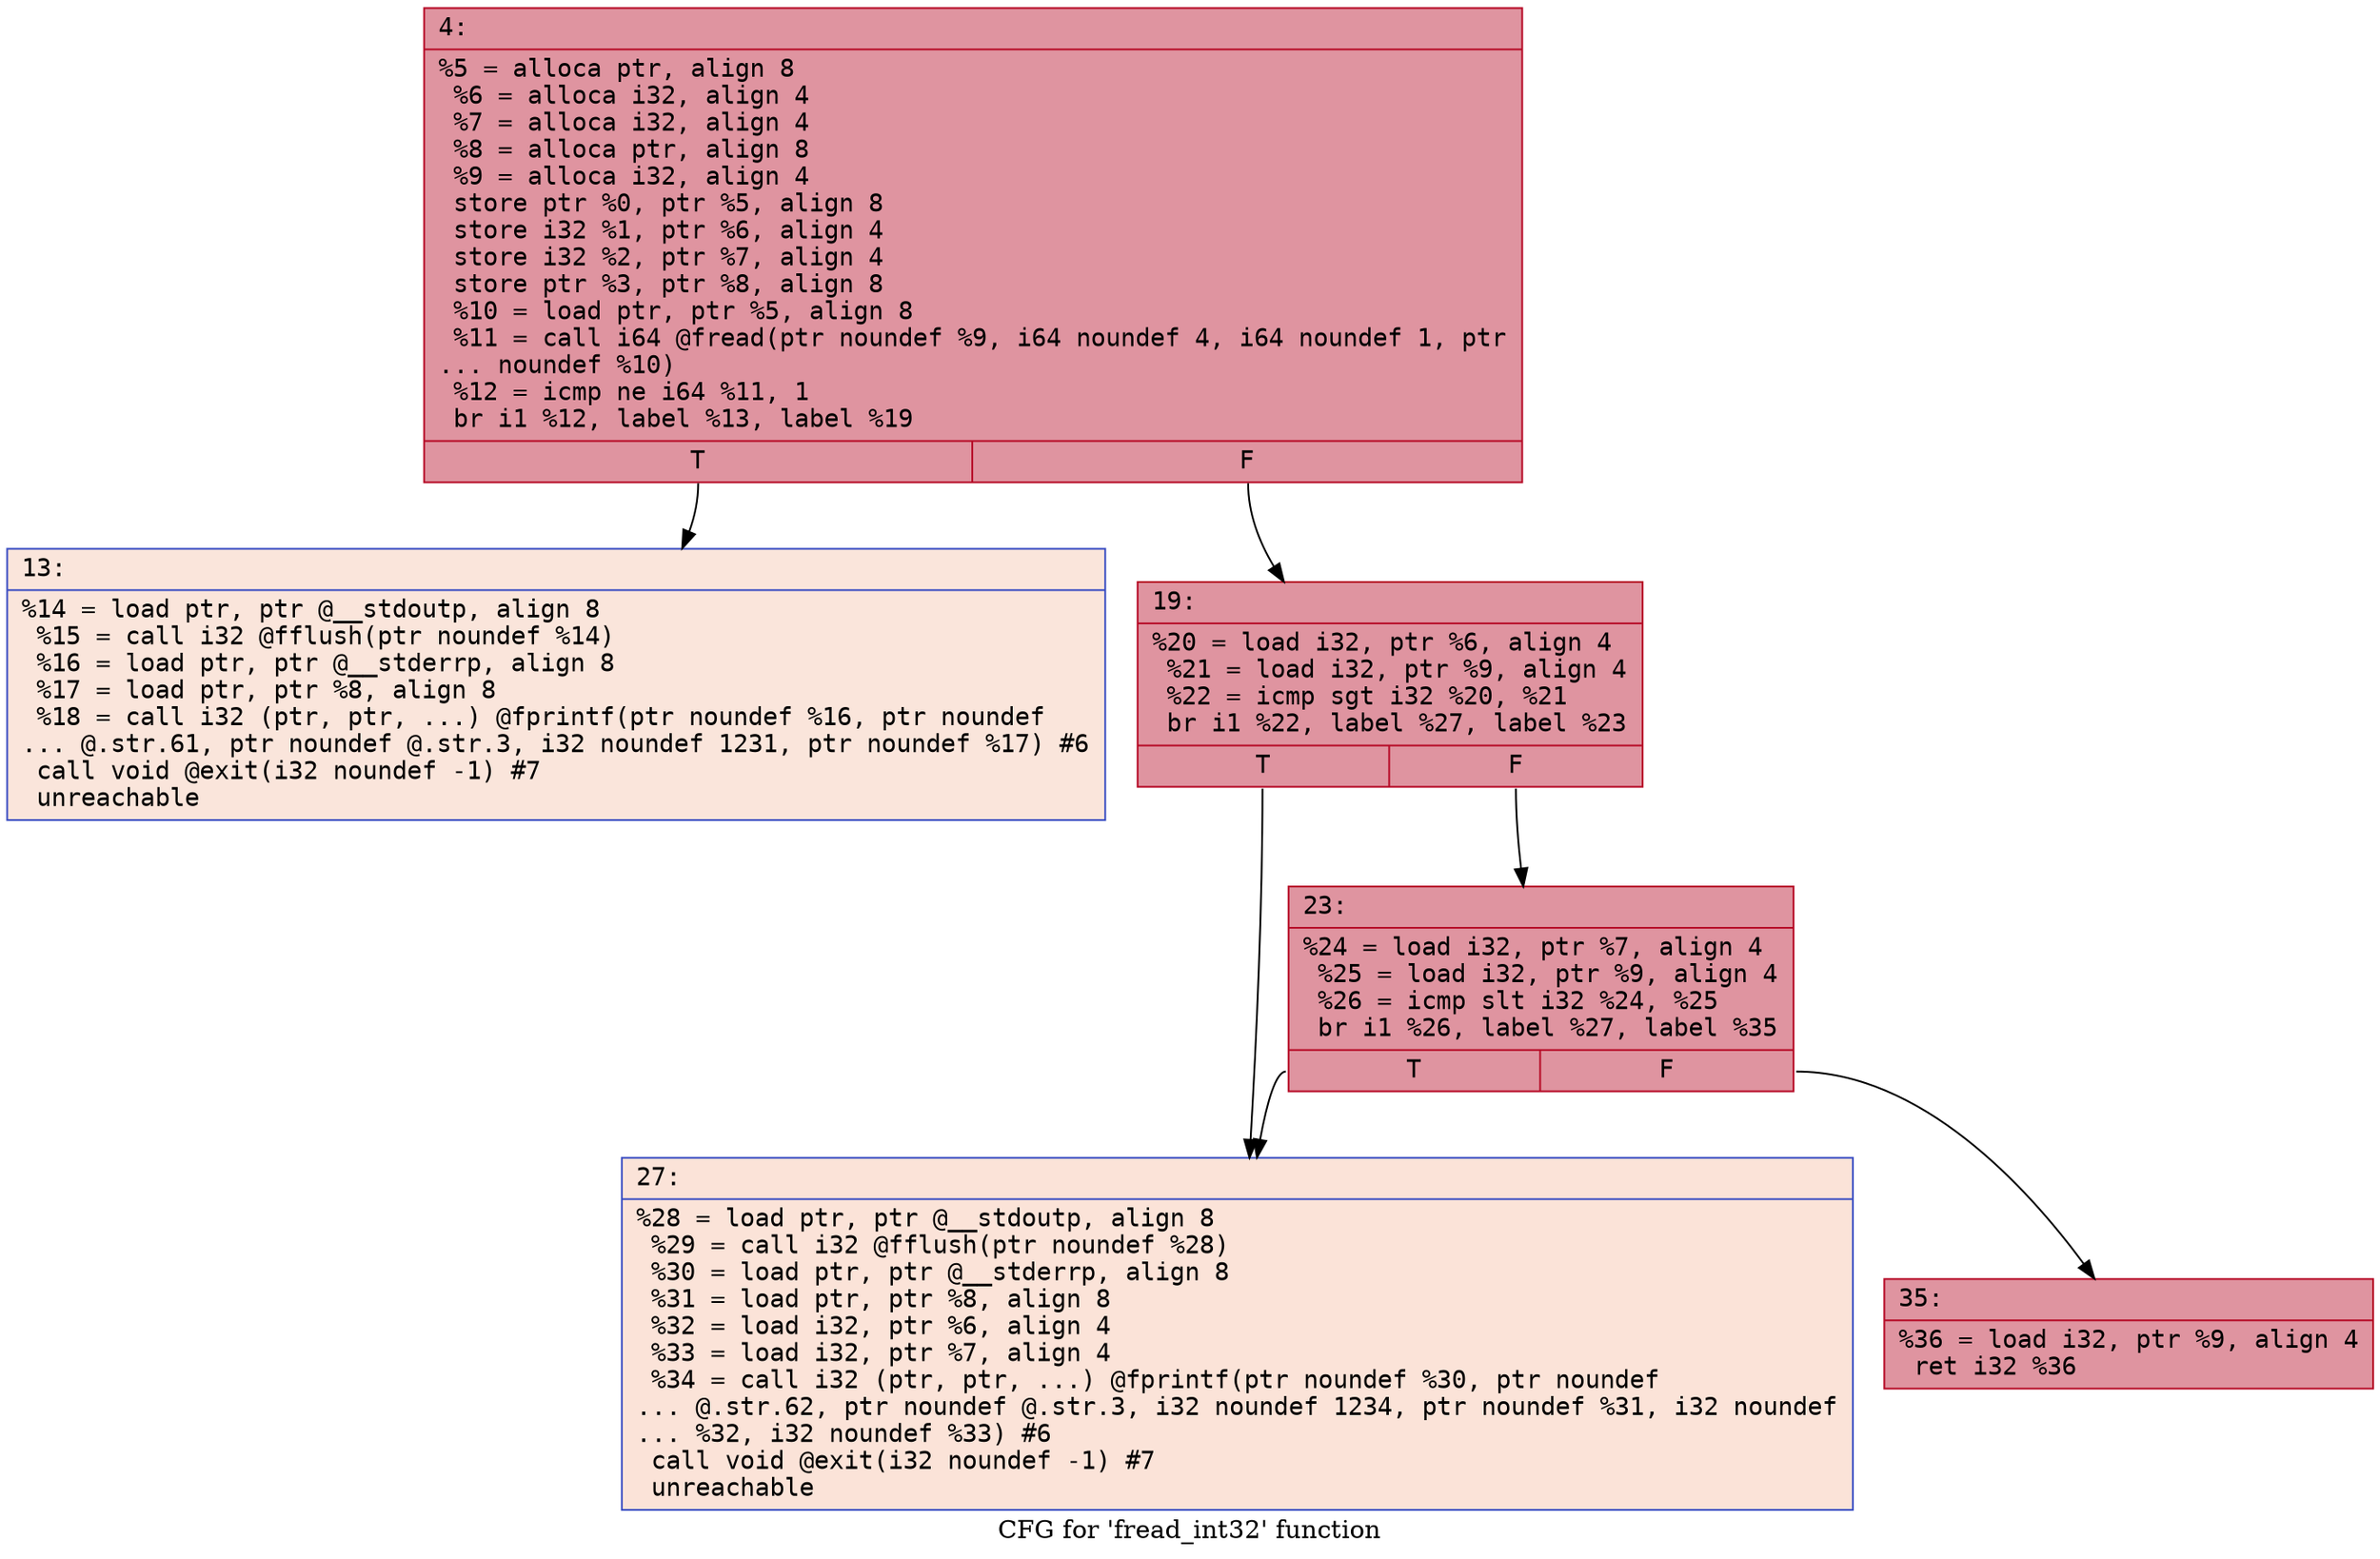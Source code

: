 digraph "CFG for 'fread_int32' function" {
	label="CFG for 'fread_int32' function";

	Node0x60000102efd0 [shape=record,color="#b70d28ff", style=filled, fillcolor="#b70d2870" fontname="Courier",label="{4:\l|  %5 = alloca ptr, align 8\l  %6 = alloca i32, align 4\l  %7 = alloca i32, align 4\l  %8 = alloca ptr, align 8\l  %9 = alloca i32, align 4\l  store ptr %0, ptr %5, align 8\l  store i32 %1, ptr %6, align 4\l  store i32 %2, ptr %7, align 4\l  store ptr %3, ptr %8, align 8\l  %10 = load ptr, ptr %5, align 8\l  %11 = call i64 @fread(ptr noundef %9, i64 noundef 4, i64 noundef 1, ptr\l... noundef %10)\l  %12 = icmp ne i64 %11, 1\l  br i1 %12, label %13, label %19\l|{<s0>T|<s1>F}}"];
	Node0x60000102efd0:s0 -> Node0x60000102f020[tooltip="4 -> 13\nProbability 0.00%" ];
	Node0x60000102efd0:s1 -> Node0x60000102f070[tooltip="4 -> 19\nProbability 100.00%" ];
	Node0x60000102f020 [shape=record,color="#3d50c3ff", style=filled, fillcolor="#f4c5ad70" fontname="Courier",label="{13:\l|  %14 = load ptr, ptr @__stdoutp, align 8\l  %15 = call i32 @fflush(ptr noundef %14)\l  %16 = load ptr, ptr @__stderrp, align 8\l  %17 = load ptr, ptr %8, align 8\l  %18 = call i32 (ptr, ptr, ...) @fprintf(ptr noundef %16, ptr noundef\l... @.str.61, ptr noundef @.str.3, i32 noundef 1231, ptr noundef %17) #6\l  call void @exit(i32 noundef -1) #7\l  unreachable\l}"];
	Node0x60000102f070 [shape=record,color="#b70d28ff", style=filled, fillcolor="#b70d2870" fontname="Courier",label="{19:\l|  %20 = load i32, ptr %6, align 4\l  %21 = load i32, ptr %9, align 4\l  %22 = icmp sgt i32 %20, %21\l  br i1 %22, label %27, label %23\l|{<s0>T|<s1>F}}"];
	Node0x60000102f070:s0 -> Node0x60000102f110[tooltip="19 -> 27\nProbability 0.00%" ];
	Node0x60000102f070:s1 -> Node0x60000102f0c0[tooltip="19 -> 23\nProbability 100.00%" ];
	Node0x60000102f0c0 [shape=record,color="#b70d28ff", style=filled, fillcolor="#b70d2870" fontname="Courier",label="{23:\l|  %24 = load i32, ptr %7, align 4\l  %25 = load i32, ptr %9, align 4\l  %26 = icmp slt i32 %24, %25\l  br i1 %26, label %27, label %35\l|{<s0>T|<s1>F}}"];
	Node0x60000102f0c0:s0 -> Node0x60000102f110[tooltip="23 -> 27\nProbability 0.00%" ];
	Node0x60000102f0c0:s1 -> Node0x60000102f160[tooltip="23 -> 35\nProbability 100.00%" ];
	Node0x60000102f110 [shape=record,color="#3d50c3ff", style=filled, fillcolor="#f6bfa670" fontname="Courier",label="{27:\l|  %28 = load ptr, ptr @__stdoutp, align 8\l  %29 = call i32 @fflush(ptr noundef %28)\l  %30 = load ptr, ptr @__stderrp, align 8\l  %31 = load ptr, ptr %8, align 8\l  %32 = load i32, ptr %6, align 4\l  %33 = load i32, ptr %7, align 4\l  %34 = call i32 (ptr, ptr, ...) @fprintf(ptr noundef %30, ptr noundef\l... @.str.62, ptr noundef @.str.3, i32 noundef 1234, ptr noundef %31, i32 noundef\l... %32, i32 noundef %33) #6\l  call void @exit(i32 noundef -1) #7\l  unreachable\l}"];
	Node0x60000102f160 [shape=record,color="#b70d28ff", style=filled, fillcolor="#b70d2870" fontname="Courier",label="{35:\l|  %36 = load i32, ptr %9, align 4\l  ret i32 %36\l}"];
}
